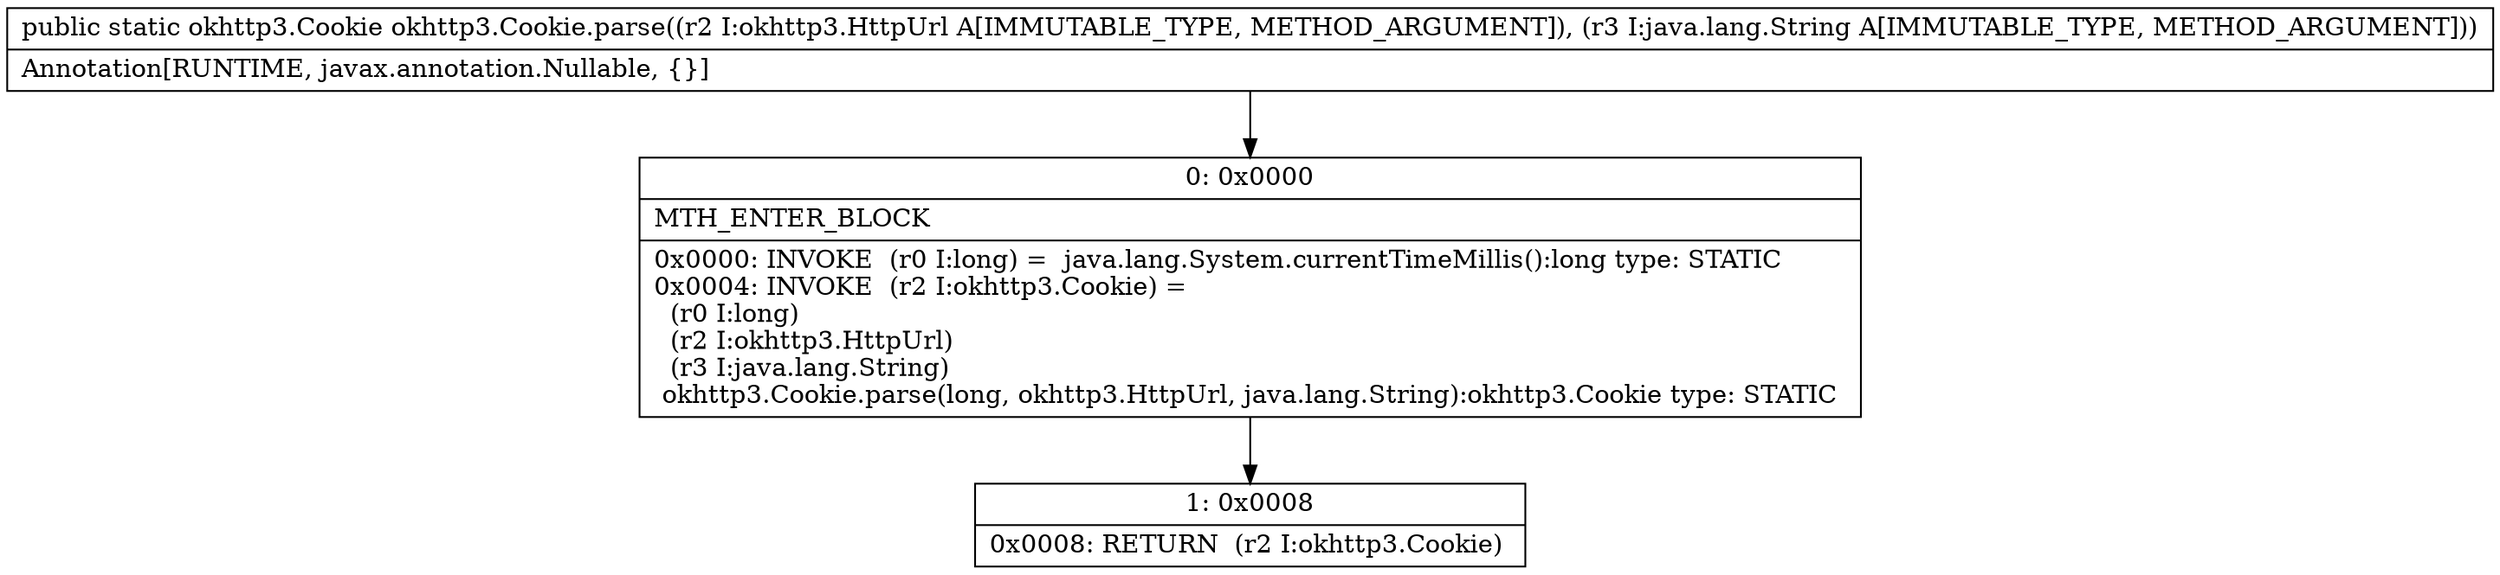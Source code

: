digraph "CFG forokhttp3.Cookie.parse(Lokhttp3\/HttpUrl;Ljava\/lang\/String;)Lokhttp3\/Cookie;" {
Node_0 [shape=record,label="{0\:\ 0x0000|MTH_ENTER_BLOCK\l|0x0000: INVOKE  (r0 I:long) =  java.lang.System.currentTimeMillis():long type: STATIC \l0x0004: INVOKE  (r2 I:okhttp3.Cookie) = \l  (r0 I:long)\l  (r2 I:okhttp3.HttpUrl)\l  (r3 I:java.lang.String)\l okhttp3.Cookie.parse(long, okhttp3.HttpUrl, java.lang.String):okhttp3.Cookie type: STATIC \l}"];
Node_1 [shape=record,label="{1\:\ 0x0008|0x0008: RETURN  (r2 I:okhttp3.Cookie) \l}"];
MethodNode[shape=record,label="{public static okhttp3.Cookie okhttp3.Cookie.parse((r2 I:okhttp3.HttpUrl A[IMMUTABLE_TYPE, METHOD_ARGUMENT]), (r3 I:java.lang.String A[IMMUTABLE_TYPE, METHOD_ARGUMENT]))  | Annotation[RUNTIME, javax.annotation.Nullable, \{\}]\l}"];
MethodNode -> Node_0;
Node_0 -> Node_1;
}

